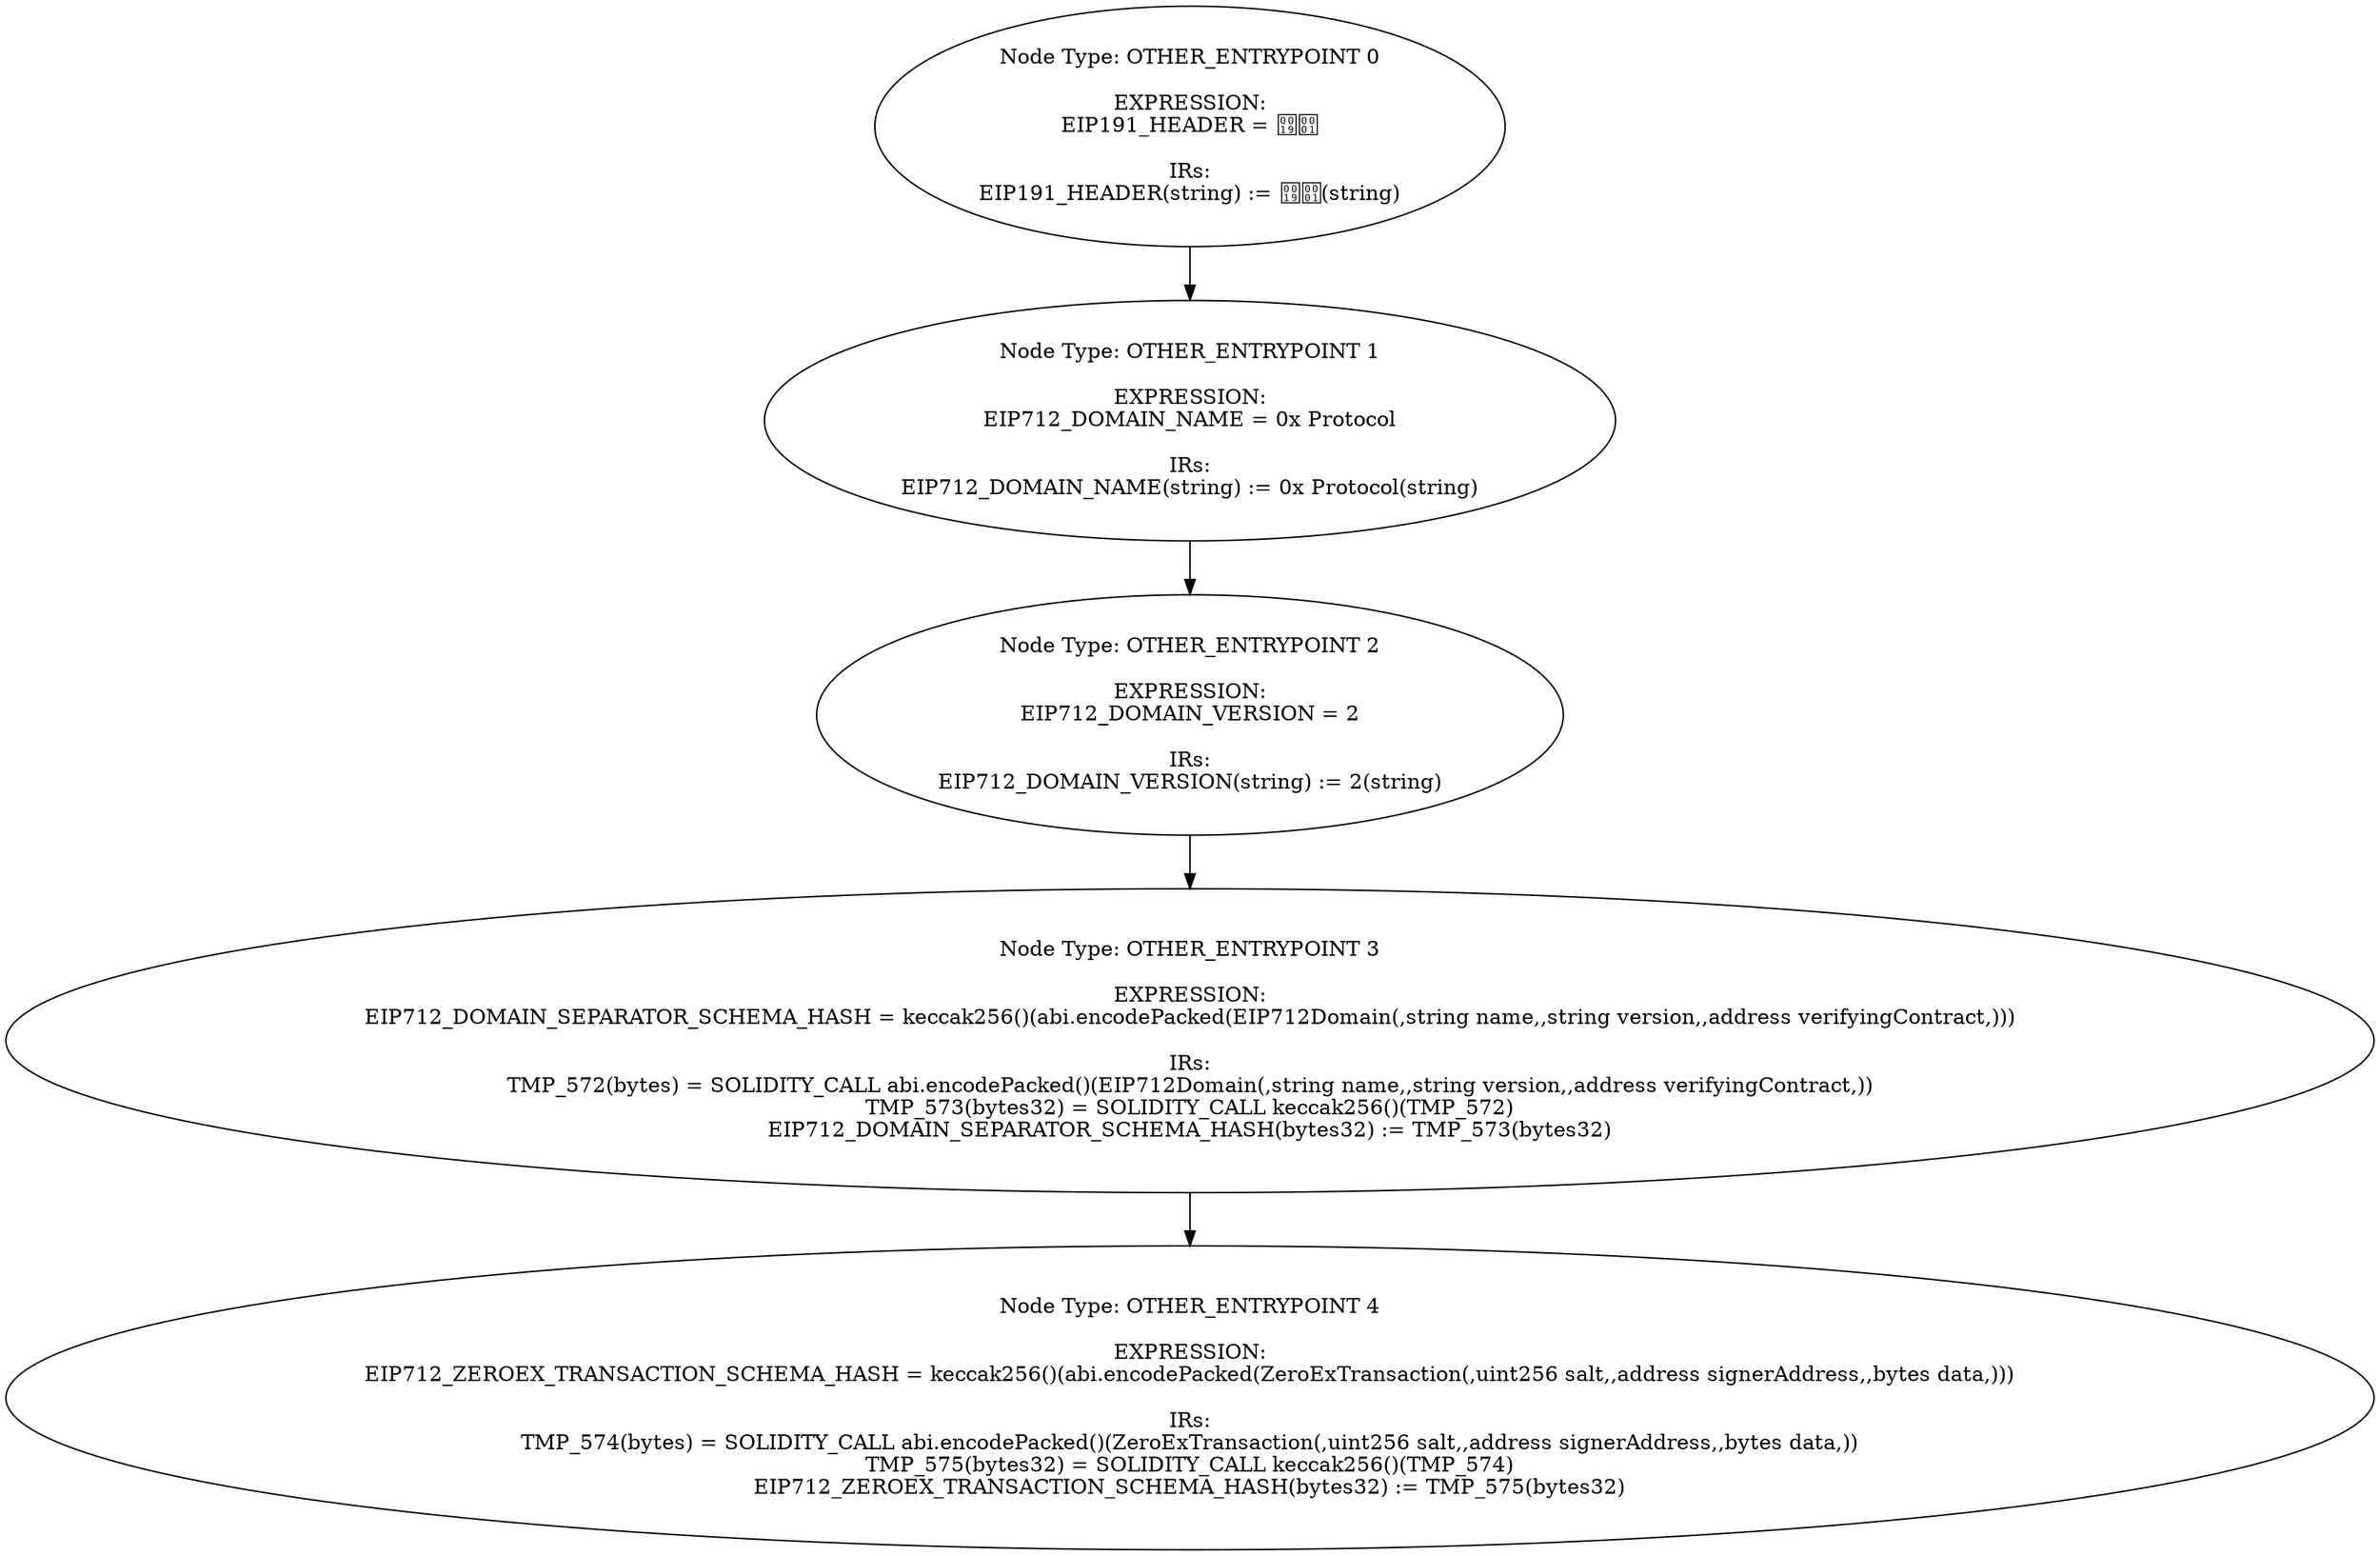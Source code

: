 digraph{
0[label="Node Type: OTHER_ENTRYPOINT 0

EXPRESSION:
EIP191_HEADER = 

IRs:
EIP191_HEADER(string) := (string)"];
0->1;
1[label="Node Type: OTHER_ENTRYPOINT 1

EXPRESSION:
EIP712_DOMAIN_NAME = 0x Protocol

IRs:
EIP712_DOMAIN_NAME(string) := 0x Protocol(string)"];
1->2;
2[label="Node Type: OTHER_ENTRYPOINT 2

EXPRESSION:
EIP712_DOMAIN_VERSION = 2

IRs:
EIP712_DOMAIN_VERSION(string) := 2(string)"];
2->3;
3[label="Node Type: OTHER_ENTRYPOINT 3

EXPRESSION:
EIP712_DOMAIN_SEPARATOR_SCHEMA_HASH = keccak256()(abi.encodePacked(EIP712Domain(,string name,,string version,,address verifyingContract,)))

IRs:
TMP_572(bytes) = SOLIDITY_CALL abi.encodePacked()(EIP712Domain(,string name,,string version,,address verifyingContract,))
TMP_573(bytes32) = SOLIDITY_CALL keccak256()(TMP_572)
EIP712_DOMAIN_SEPARATOR_SCHEMA_HASH(bytes32) := TMP_573(bytes32)"];
3->4;
4[label="Node Type: OTHER_ENTRYPOINT 4

EXPRESSION:
EIP712_ZEROEX_TRANSACTION_SCHEMA_HASH = keccak256()(abi.encodePacked(ZeroExTransaction(,uint256 salt,,address signerAddress,,bytes data,)))

IRs:
TMP_574(bytes) = SOLIDITY_CALL abi.encodePacked()(ZeroExTransaction(,uint256 salt,,address signerAddress,,bytes data,))
TMP_575(bytes32) = SOLIDITY_CALL keccak256()(TMP_574)
EIP712_ZEROEX_TRANSACTION_SCHEMA_HASH(bytes32) := TMP_575(bytes32)"];
}
